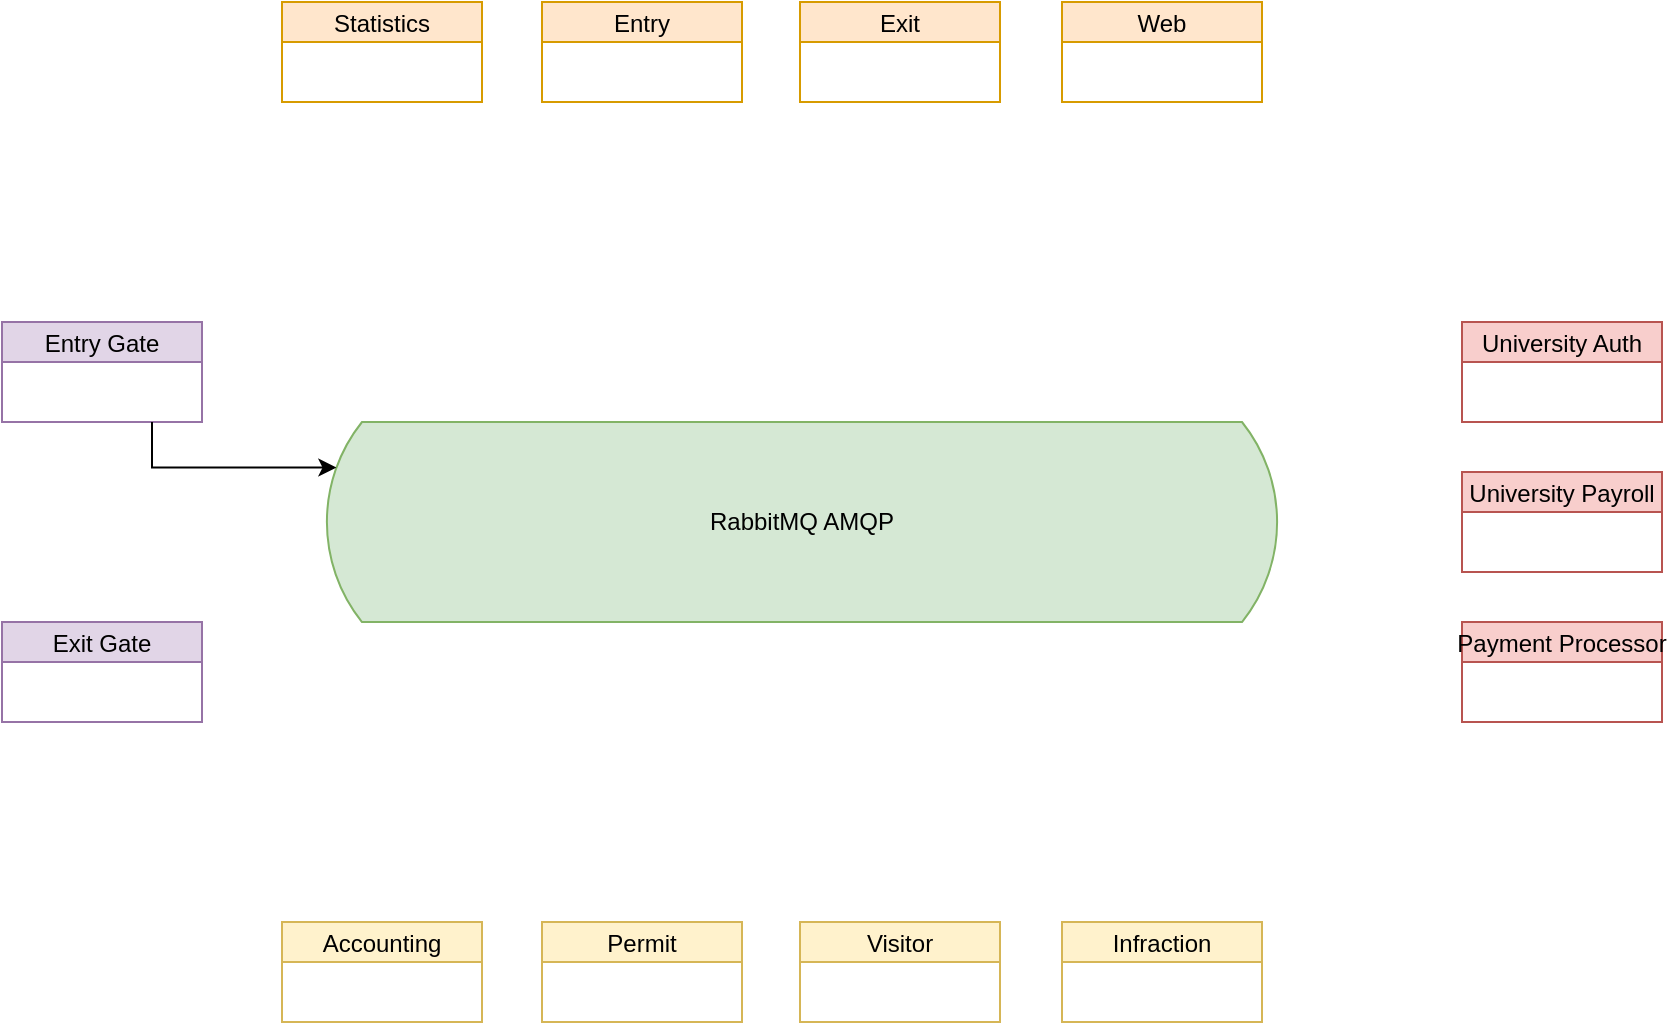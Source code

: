 <mxfile version="24.8.8">
  <diagram name="Page-1" id="c7558073-3199-34d8-9f00-42111426c3f3">
    <mxGraphModel dx="510" dy="318" grid="1" gridSize="10" guides="1" tooltips="1" connect="1" arrows="1" fold="1" page="1" pageScale="1" pageWidth="826" pageHeight="1169" background="none" math="0" shadow="0">
      <root>
        <mxCell id="0" />
        <mxCell id="1" parent="0" />
        <mxCell id="1ZXFjyELfXG3e7dKKIdV-100" value="Entry" style="swimlane;fontStyle=0;childLayout=stackLayout;horizontal=1;startSize=20;fillColor=#ffe6cc;horizontalStack=0;resizeParent=1;resizeParentMax=0;resizeLast=0;collapsible=0;marginBottom=0;swimlaneFillColor=#ffffff;strokeColor=#d79b00;" vertex="1" parent="1">
          <mxGeometry x="1060" y="30" width="100" height="50" as="geometry" />
        </mxCell>
        <mxCell id="1ZXFjyELfXG3e7dKKIdV-101" value="Exit" style="swimlane;fontStyle=0;childLayout=stackLayout;horizontal=1;startSize=20;fillColor=#ffe6cc;horizontalStack=0;resizeParent=1;resizeParentMax=0;resizeLast=0;collapsible=0;marginBottom=0;swimlaneFillColor=#ffffff;strokeColor=#d79b00;" vertex="1" parent="1">
          <mxGeometry x="1189" y="30" width="100" height="50" as="geometry" />
        </mxCell>
        <mxCell id="1ZXFjyELfXG3e7dKKIdV-102" value="Infraction" style="swimlane;fontStyle=0;childLayout=stackLayout;horizontal=1;startSize=20;fillColor=#fff2cc;horizontalStack=0;resizeParent=1;resizeParentMax=0;resizeLast=0;collapsible=0;marginBottom=0;swimlaneFillColor=#ffffff;strokeColor=#d6b656;" vertex="1" parent="1">
          <mxGeometry x="1320" y="490" width="100" height="50" as="geometry" />
        </mxCell>
        <mxCell id="1ZXFjyELfXG3e7dKKIdV-103" value="Statistics" style="swimlane;fontStyle=0;childLayout=stackLayout;horizontal=1;startSize=20;fillColor=#ffe6cc;horizontalStack=0;resizeParent=1;resizeParentMax=0;resizeLast=0;collapsible=0;marginBottom=0;swimlaneFillColor=#ffffff;strokeColor=#d79b00;" vertex="1" parent="1">
          <mxGeometry x="930" y="30" width="100" height="50" as="geometry" />
        </mxCell>
        <mxCell id="1ZXFjyELfXG3e7dKKIdV-104" value="Permit" style="swimlane;fontStyle=0;childLayout=stackLayout;horizontal=1;startSize=20;fillColor=#fff2cc;horizontalStack=0;resizeParent=1;resizeParentMax=0;resizeLast=0;collapsible=0;marginBottom=0;swimlaneFillColor=#ffffff;strokeColor=#d6b656;" vertex="1" parent="1">
          <mxGeometry x="1060" y="490" width="100" height="50" as="geometry" />
        </mxCell>
        <mxCell id="1ZXFjyELfXG3e7dKKIdV-105" value="Visitor" style="swimlane;fontStyle=0;childLayout=stackLayout;horizontal=1;startSize=20;fillColor=#fff2cc;horizontalStack=0;resizeParent=1;resizeParentMax=0;resizeLast=0;collapsible=0;marginBottom=0;swimlaneFillColor=#ffffff;strokeColor=#d6b656;" vertex="1" parent="1">
          <mxGeometry x="1189" y="490" width="100" height="50" as="geometry" />
        </mxCell>
        <mxCell id="1ZXFjyELfXG3e7dKKIdV-106" value="Accounting" style="swimlane;fontStyle=0;childLayout=stackLayout;horizontal=1;startSize=20;fillColor=#fff2cc;horizontalStack=0;resizeParent=1;resizeParentMax=0;resizeLast=0;collapsible=0;marginBottom=0;swimlaneFillColor=#ffffff;strokeColor=#d6b656;" vertex="1" parent="1">
          <mxGeometry x="930" y="490" width="100" height="50" as="geometry" />
        </mxCell>
        <mxCell id="1ZXFjyELfXG3e7dKKIdV-107" value="Web" style="swimlane;fontStyle=0;childLayout=stackLayout;horizontal=1;startSize=20;fillColor=#ffe6cc;horizontalStack=0;resizeParent=1;resizeParentMax=0;resizeLast=0;collapsible=0;marginBottom=0;swimlaneFillColor=#ffffff;strokeColor=#d79b00;" vertex="1" parent="1">
          <mxGeometry x="1320" y="30" width="100" height="50" as="geometry" />
        </mxCell>
        <mxCell id="1ZXFjyELfXG3e7dKKIdV-108" value="University Auth" style="swimlane;fontStyle=0;childLayout=stackLayout;horizontal=1;startSize=20;fillColor=#f8cecc;horizontalStack=0;resizeParent=1;resizeParentMax=0;resizeLast=0;collapsible=0;marginBottom=0;swimlaneFillColor=#ffffff;strokeColor=#b85450;" vertex="1" parent="1">
          <mxGeometry x="1520" y="190" width="100" height="50" as="geometry" />
        </mxCell>
        <mxCell id="1ZXFjyELfXG3e7dKKIdV-109" value="University Payroll" style="swimlane;fontStyle=0;childLayout=stackLayout;horizontal=1;startSize=20;fillColor=#f8cecc;horizontalStack=0;resizeParent=1;resizeParentMax=0;resizeLast=0;collapsible=0;marginBottom=0;swimlaneFillColor=#ffffff;strokeColor=#b85450;" vertex="1" parent="1">
          <mxGeometry x="1520" y="265" width="100" height="50" as="geometry" />
        </mxCell>
        <mxCell id="1ZXFjyELfXG3e7dKKIdV-110" value="Payment Processor" style="swimlane;fontStyle=0;childLayout=stackLayout;horizontal=1;startSize=20;fillColor=#f8cecc;horizontalStack=0;resizeParent=1;resizeParentMax=0;resizeLast=0;collapsible=0;marginBottom=0;swimlaneFillColor=#ffffff;strokeColor=#b85450;" vertex="1" parent="1">
          <mxGeometry x="1520" y="340" width="100" height="50" as="geometry" />
        </mxCell>
        <mxCell id="1ZXFjyELfXG3e7dKKIdV-111" value="Entry Gate" style="swimlane;fontStyle=0;childLayout=stackLayout;horizontal=1;startSize=20;fillColor=#e1d5e7;horizontalStack=0;resizeParent=1;resizeParentMax=0;resizeLast=0;collapsible=0;marginBottom=0;swimlaneFillColor=#ffffff;shadow=0;strokeColor=#9673a6;" vertex="1" parent="1">
          <mxGeometry x="790" y="190" width="100" height="50" as="geometry" />
        </mxCell>
        <mxCell id="1ZXFjyELfXG3e7dKKIdV-112" value="Exit Gate" style="swimlane;fontStyle=0;childLayout=stackLayout;horizontal=1;startSize=20;fillColor=#e1d5e7;horizontalStack=0;resizeParent=1;resizeParentMax=0;resizeLast=0;collapsible=0;marginBottom=0;swimlaneFillColor=#ffffff;strokeColor=#9673a6;" vertex="1" parent="1">
          <mxGeometry x="790" y="340" width="100" height="50" as="geometry" />
        </mxCell>
        <mxCell id="1ZXFjyELfXG3e7dKKIdV-113" value="RabbitMQ AMQP" style="html=1;dashed=0;whiteSpace=wrap;shape=mxgraph.dfd.loop;fillColor=#d5e8d4;strokeColor=#82b366;" vertex="1" parent="1">
          <mxGeometry x="950" y="240" width="480" height="100" as="geometry" />
        </mxCell>
        <mxCell id="1ZXFjyELfXG3e7dKKIdV-117" style="edgeStyle=orthogonalEdgeStyle;rounded=0;orthogonalLoop=1;jettySize=auto;html=1;exitX=0.75;exitY=1;exitDx=0;exitDy=0;entryX=0.015;entryY=0.228;entryDx=0;entryDy=0;entryPerimeter=0;" edge="1" parent="1" source="1ZXFjyELfXG3e7dKKIdV-111" target="1ZXFjyELfXG3e7dKKIdV-113">
          <mxGeometry relative="1" as="geometry" />
        </mxCell>
      </root>
    </mxGraphModel>
  </diagram>
</mxfile>

